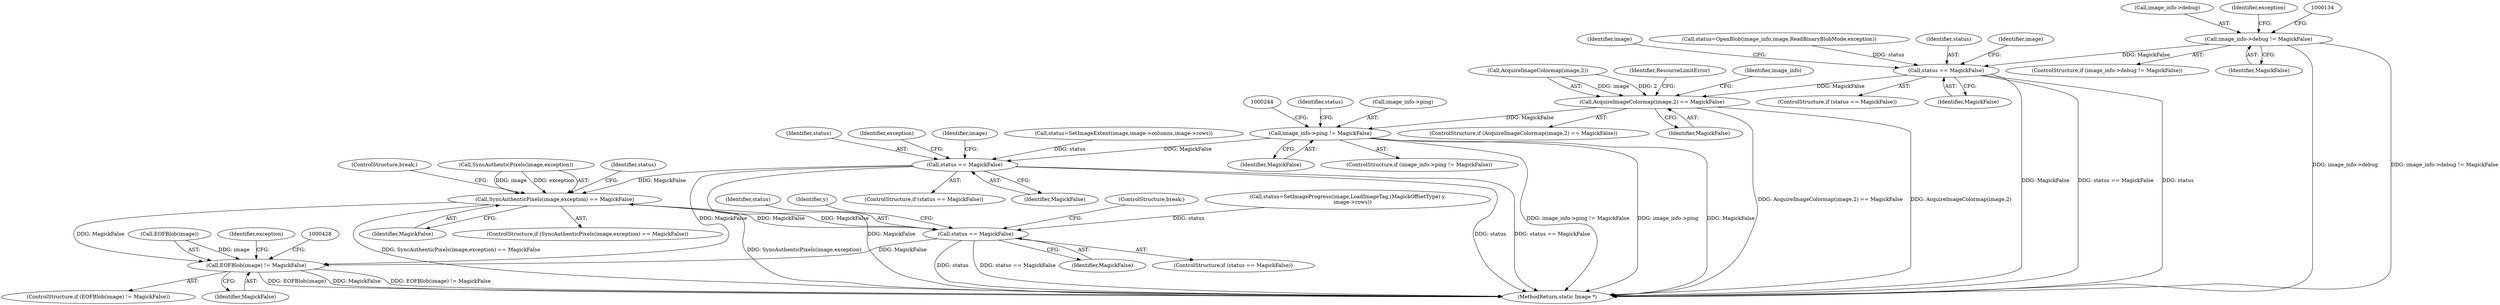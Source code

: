 digraph "0_ImageMagick_7b8c1df65b25d6671f113e2306982eded44ce3b4@pointer" {
"1000128" [label="(Call,image_info->debug != MagickFalse)"];
"1000166" [label="(Call,status == MagickFalse)"];
"1000228" [label="(Call,AcquireImageColormap(image,2) == MagickFalse)"];
"1000237" [label="(Call,image_info->ping != MagickFalse)"];
"1000261" [label="(Call,status == MagickFalse)"];
"1000386" [label="(Call,SyncAuthenticPixels(image,exception) == MagickFalse)"];
"1000404" [label="(Call,status == MagickFalse)"];
"1000416" [label="(Call,EOFBlob(image) != MagickFalse)"];
"1000404" [label="(Call,status == MagickFalse)"];
"1000391" [label="(ControlStructure,break;)"];
"1000228" [label="(Call,AcquireImageColormap(image,2) == MagickFalse)"];
"1000180" [label="(Identifier,image)"];
"1000237" [label="(Call,image_info->ping != MagickFalse)"];
"1000168" [label="(Identifier,MagickFalse)"];
"1000417" [label="(Call,EOFBlob(image))"];
"1000387" [label="(Call,SyncAuthenticPixels(image,exception))"];
"1000227" [label="(ControlStructure,if (AcquireImageColormap(image,2) == MagickFalse))"];
"1000405" [label="(Identifier,status)"];
"1000251" [label="(Identifier,status)"];
"1000261" [label="(Call,status == MagickFalse)"];
"1000386" [label="(Call,SyncAuthenticPixels(image,exception) == MagickFalse)"];
"1000312" [label="(Identifier,y)"];
"1000129" [label="(Call,image_info->debug)"];
"1000266" [label="(Identifier,exception)"];
"1000421" [label="(Identifier,exception)"];
"1000239" [label="(Identifier,image_info)"];
"1000232" [label="(Identifier,MagickFalse)"];
"1000275" [label="(Identifier,image)"];
"1000406" [label="(Identifier,MagickFalse)"];
"1000165" [label="(ControlStructure,if (status == MagickFalse))"];
"1000415" [label="(ControlStructure,if (EOFBlob(image) != MagickFalse))"];
"1000260" [label="(ControlStructure,if (status == MagickFalse))"];
"1000229" [label="(Call,AcquireImageColormap(image,2))"];
"1000407" [label="(ControlStructure,break;)"];
"1000128" [label="(Call,image_info->debug != MagickFalse)"];
"1000238" [label="(Call,image_info->ping)"];
"1000263" [label="(Identifier,MagickFalse)"];
"1000132" [label="(Identifier,MagickFalse)"];
"1000158" [label="(Call,status=OpenBlob(image_info,image,ReadBinaryBlobMode,exception))"];
"1000241" [label="(Identifier,MagickFalse)"];
"1000167" [label="(Identifier,status)"];
"1000127" [label="(ControlStructure,if (image_info->debug != MagickFalse))"];
"1000236" [label="(ControlStructure,if (image_info->ping != MagickFalse))"];
"1000234" [label="(Identifier,ResourceLimitError)"];
"1000393" [label="(Identifier,status)"];
"1000392" [label="(Call,status=SetImageProgress(image,LoadImageTag,(MagickOffsetType) y,\n      image->rows))"];
"1000390" [label="(Identifier,MagickFalse)"];
"1000419" [label="(Identifier,MagickFalse)"];
"1000403" [label="(ControlStructure,if (status == MagickFalse))"];
"1000171" [label="(Identifier,image)"];
"1000166" [label="(Call,status == MagickFalse)"];
"1000250" [label="(Call,status=SetImageExtent(image,image->columns,image->rows))"];
"1000434" [label="(MethodReturn,static Image *)"];
"1000416" [label="(Call,EOFBlob(image) != MagickFalse)"];
"1000385" [label="(ControlStructure,if (SyncAuthenticPixels(image,exception) == MagickFalse))"];
"1000262" [label="(Identifier,status)"];
"1000144" [label="(Identifier,exception)"];
"1000128" -> "1000127"  [label="AST: "];
"1000128" -> "1000132"  [label="CFG: "];
"1000129" -> "1000128"  [label="AST: "];
"1000132" -> "1000128"  [label="AST: "];
"1000134" -> "1000128"  [label="CFG: "];
"1000144" -> "1000128"  [label="CFG: "];
"1000128" -> "1000434"  [label="DDG: image_info->debug"];
"1000128" -> "1000434"  [label="DDG: image_info->debug != MagickFalse"];
"1000128" -> "1000166"  [label="DDG: MagickFalse"];
"1000166" -> "1000165"  [label="AST: "];
"1000166" -> "1000168"  [label="CFG: "];
"1000167" -> "1000166"  [label="AST: "];
"1000168" -> "1000166"  [label="AST: "];
"1000171" -> "1000166"  [label="CFG: "];
"1000180" -> "1000166"  [label="CFG: "];
"1000166" -> "1000434"  [label="DDG: MagickFalse"];
"1000166" -> "1000434"  [label="DDG: status == MagickFalse"];
"1000166" -> "1000434"  [label="DDG: status"];
"1000158" -> "1000166"  [label="DDG: status"];
"1000166" -> "1000228"  [label="DDG: MagickFalse"];
"1000228" -> "1000227"  [label="AST: "];
"1000228" -> "1000232"  [label="CFG: "];
"1000229" -> "1000228"  [label="AST: "];
"1000232" -> "1000228"  [label="AST: "];
"1000234" -> "1000228"  [label="CFG: "];
"1000239" -> "1000228"  [label="CFG: "];
"1000228" -> "1000434"  [label="DDG: AcquireImageColormap(image,2) == MagickFalse"];
"1000228" -> "1000434"  [label="DDG: AcquireImageColormap(image,2)"];
"1000229" -> "1000228"  [label="DDG: image"];
"1000229" -> "1000228"  [label="DDG: 2"];
"1000228" -> "1000237"  [label="DDG: MagickFalse"];
"1000237" -> "1000236"  [label="AST: "];
"1000237" -> "1000241"  [label="CFG: "];
"1000238" -> "1000237"  [label="AST: "];
"1000241" -> "1000237"  [label="AST: "];
"1000244" -> "1000237"  [label="CFG: "];
"1000251" -> "1000237"  [label="CFG: "];
"1000237" -> "1000434"  [label="DDG: image_info->ping != MagickFalse"];
"1000237" -> "1000434"  [label="DDG: image_info->ping"];
"1000237" -> "1000434"  [label="DDG: MagickFalse"];
"1000237" -> "1000261"  [label="DDG: MagickFalse"];
"1000261" -> "1000260"  [label="AST: "];
"1000261" -> "1000263"  [label="CFG: "];
"1000262" -> "1000261"  [label="AST: "];
"1000263" -> "1000261"  [label="AST: "];
"1000266" -> "1000261"  [label="CFG: "];
"1000275" -> "1000261"  [label="CFG: "];
"1000261" -> "1000434"  [label="DDG: MagickFalse"];
"1000261" -> "1000434"  [label="DDG: status"];
"1000261" -> "1000434"  [label="DDG: status == MagickFalse"];
"1000250" -> "1000261"  [label="DDG: status"];
"1000261" -> "1000386"  [label="DDG: MagickFalse"];
"1000261" -> "1000416"  [label="DDG: MagickFalse"];
"1000386" -> "1000385"  [label="AST: "];
"1000386" -> "1000390"  [label="CFG: "];
"1000387" -> "1000386"  [label="AST: "];
"1000390" -> "1000386"  [label="AST: "];
"1000391" -> "1000386"  [label="CFG: "];
"1000393" -> "1000386"  [label="CFG: "];
"1000386" -> "1000434"  [label="DDG: SyncAuthenticPixels(image,exception)"];
"1000386" -> "1000434"  [label="DDG: SyncAuthenticPixels(image,exception) == MagickFalse"];
"1000387" -> "1000386"  [label="DDG: image"];
"1000387" -> "1000386"  [label="DDG: exception"];
"1000404" -> "1000386"  [label="DDG: MagickFalse"];
"1000386" -> "1000404"  [label="DDG: MagickFalse"];
"1000386" -> "1000416"  [label="DDG: MagickFalse"];
"1000404" -> "1000403"  [label="AST: "];
"1000404" -> "1000406"  [label="CFG: "];
"1000405" -> "1000404"  [label="AST: "];
"1000406" -> "1000404"  [label="AST: "];
"1000407" -> "1000404"  [label="CFG: "];
"1000312" -> "1000404"  [label="CFG: "];
"1000404" -> "1000434"  [label="DDG: status"];
"1000404" -> "1000434"  [label="DDG: status == MagickFalse"];
"1000392" -> "1000404"  [label="DDG: status"];
"1000404" -> "1000416"  [label="DDG: MagickFalse"];
"1000416" -> "1000415"  [label="AST: "];
"1000416" -> "1000419"  [label="CFG: "];
"1000417" -> "1000416"  [label="AST: "];
"1000419" -> "1000416"  [label="AST: "];
"1000421" -> "1000416"  [label="CFG: "];
"1000428" -> "1000416"  [label="CFG: "];
"1000416" -> "1000434"  [label="DDG: EOFBlob(image) != MagickFalse"];
"1000416" -> "1000434"  [label="DDG: EOFBlob(image)"];
"1000416" -> "1000434"  [label="DDG: MagickFalse"];
"1000417" -> "1000416"  [label="DDG: image"];
}
